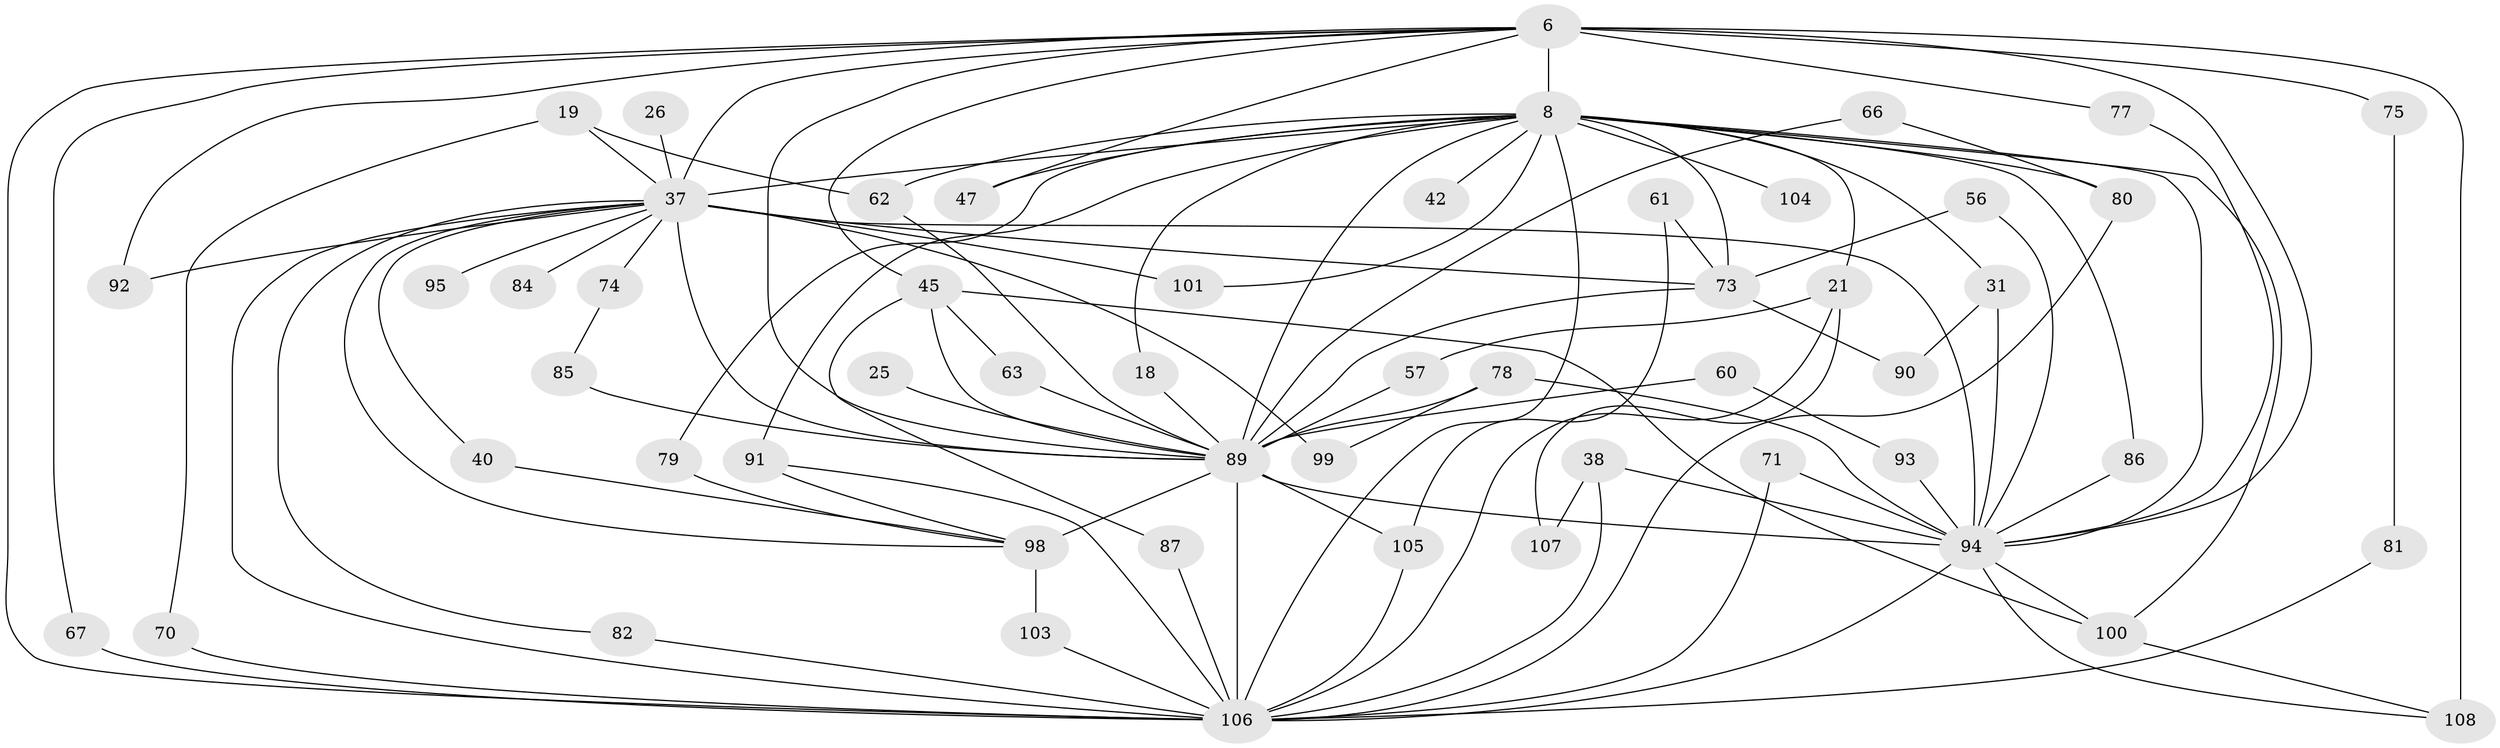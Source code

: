 // original degree distribution, {22: 0.027777777777777776, 24: 0.009259259259259259, 19: 0.018518518518518517, 15: 0.018518518518518517, 23: 0.009259259259259259, 27: 0.009259259259259259, 7: 0.009259259259259259, 4: 0.1111111111111111, 3: 0.3055555555555556, 5: 0.037037037037037035, 2: 0.4351851851851852, 6: 0.009259259259259259}
// Generated by graph-tools (version 1.1) at 2025/49/03/04/25 21:49:52]
// undirected, 54 vertices, 106 edges
graph export_dot {
graph [start="1"]
  node [color=gray90,style=filled];
  6;
  8 [super="+1"];
  18;
  19;
  21;
  25;
  26;
  31 [super="+13"];
  37 [super="+24+3"];
  38 [super="+16"];
  40;
  42;
  45 [super="+33"];
  47;
  56;
  57;
  60;
  61;
  62 [super="+15"];
  63 [super="+46"];
  66;
  67;
  70;
  71;
  73 [super="+49+72+48"];
  74;
  75 [super="+68"];
  77;
  78 [super="+44"];
  79;
  80 [super="+41"];
  81;
  82;
  84;
  85;
  86;
  87;
  89 [super="+76+34+58+5"];
  90;
  91 [super="+43"];
  92;
  93;
  94 [super="+59+55+27+9"];
  95;
  98 [super="+17+36"];
  99;
  100 [super="+97"];
  101;
  103;
  104 [super="+83"];
  105 [super="+64"];
  106 [super="+102+10"];
  107 [super="+96"];
  108 [super="+88"];
  6 -- 8 [weight=2];
  6 -- 45 [weight=2];
  6 -- 47;
  6 -- 67;
  6 -- 75 [weight=3];
  6 -- 77;
  6 -- 92;
  6 -- 108 [weight=3];
  6 -- 37 [weight=2];
  6 -- 94 [weight=2];
  6 -- 89 [weight=2];
  6 -- 106;
  8 -- 18;
  8 -- 21;
  8 -- 42 [weight=2];
  8 -- 79;
  8 -- 80 [weight=3];
  8 -- 86;
  8 -- 91;
  8 -- 101;
  8 -- 104 [weight=3];
  8 -- 47;
  8 -- 31;
  8 -- 62;
  8 -- 37 [weight=5];
  8 -- 73 [weight=2];
  8 -- 94 [weight=6];
  8 -- 89 [weight=6];
  8 -- 106 [weight=3];
  8 -- 100;
  18 -- 89;
  19 -- 62;
  19 -- 70;
  19 -- 37 [weight=2];
  21 -- 57;
  21 -- 107 [weight=2];
  21 -- 106;
  25 -- 89 [weight=2];
  26 -- 37 [weight=2];
  31 -- 90;
  31 -- 94 [weight=2];
  37 -- 74 [weight=2];
  37 -- 82;
  37 -- 84;
  37 -- 92;
  37 -- 95;
  37 -- 98;
  37 -- 99;
  37 -- 101;
  37 -- 40;
  37 -- 106 [weight=3];
  37 -- 73 [weight=3];
  37 -- 94 [weight=6];
  37 -- 89 [weight=6];
  38 -- 107;
  38 -- 94;
  38 -- 106 [weight=2];
  40 -- 98;
  45 -- 87;
  45 -- 63;
  45 -- 89;
  45 -- 100;
  56 -- 73 [weight=2];
  56 -- 94;
  57 -- 89;
  60 -- 93;
  60 -- 89 [weight=2];
  61 -- 105;
  61 -- 73;
  62 -- 89;
  63 -- 89 [weight=2];
  66 -- 80;
  66 -- 89;
  67 -- 106;
  70 -- 106;
  71 -- 94;
  71 -- 106;
  73 -- 90;
  73 -- 89;
  74 -- 85;
  75 -- 81;
  77 -- 94;
  78 -- 99;
  78 -- 94 [weight=2];
  78 -- 89;
  79 -- 98;
  80 -- 106;
  81 -- 106;
  82 -- 106;
  85 -- 89;
  86 -- 94;
  87 -- 106;
  89 -- 105 [weight=3];
  89 -- 94 [weight=10];
  89 -- 98 [weight=4];
  89 -- 106 [weight=5];
  91 -- 98;
  91 -- 106;
  93 -- 94;
  94 -- 108;
  94 -- 100;
  94 -- 106 [weight=2];
  98 -- 103;
  100 -- 108;
  103 -- 106;
  105 -- 106 [weight=2];
}
